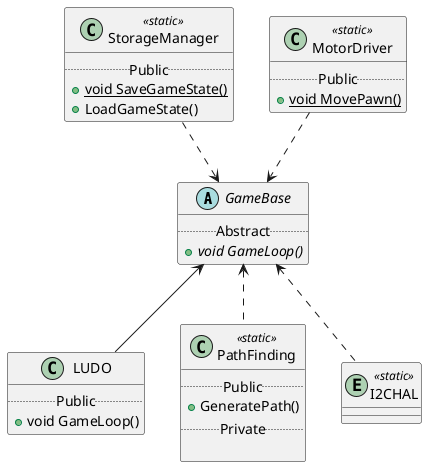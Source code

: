 @startuml classDiagram
abstract GameBase {
    .. Abstract ..
    {abstract} + void GameLoop()
}


class LUDO {
    .. Public ..
    + void GameLoop()
}


class StorageManager <<static>> {
    .. Public ..
    {static} + void SaveGameState()
    + LoadGameState()
}


class MotorDriver <<static>> {
    .. Public ..
    {static} + void MovePawn()
}

class PathFinding <<static>> {
    .. Public ..
    + GeneratePath()
    .. Private ..

}


entity          I2CHAL <<static>>



GameBase <--           LUDO
StorageManager ..>     GameBase
MotorDriver ..>        GameBase
GameBase <..           PathFinding
GameBase <..           I2CHAL         
@enduml